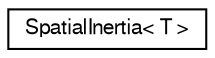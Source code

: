 digraph "Graphical Class Hierarchy"
{
  edge [fontname="FreeSans",fontsize="10",labelfontname="FreeSans",labelfontsize="10"];
  node [fontname="FreeSans",fontsize="10",shape=record];
  rankdir="LR";
  Node1 [label="SpatialInertia\< T \>",height=0.2,width=0.4,color="black", fillcolor="white", style="filled",URL="$d6/d81/class_spatial_inertia.html"];
}
